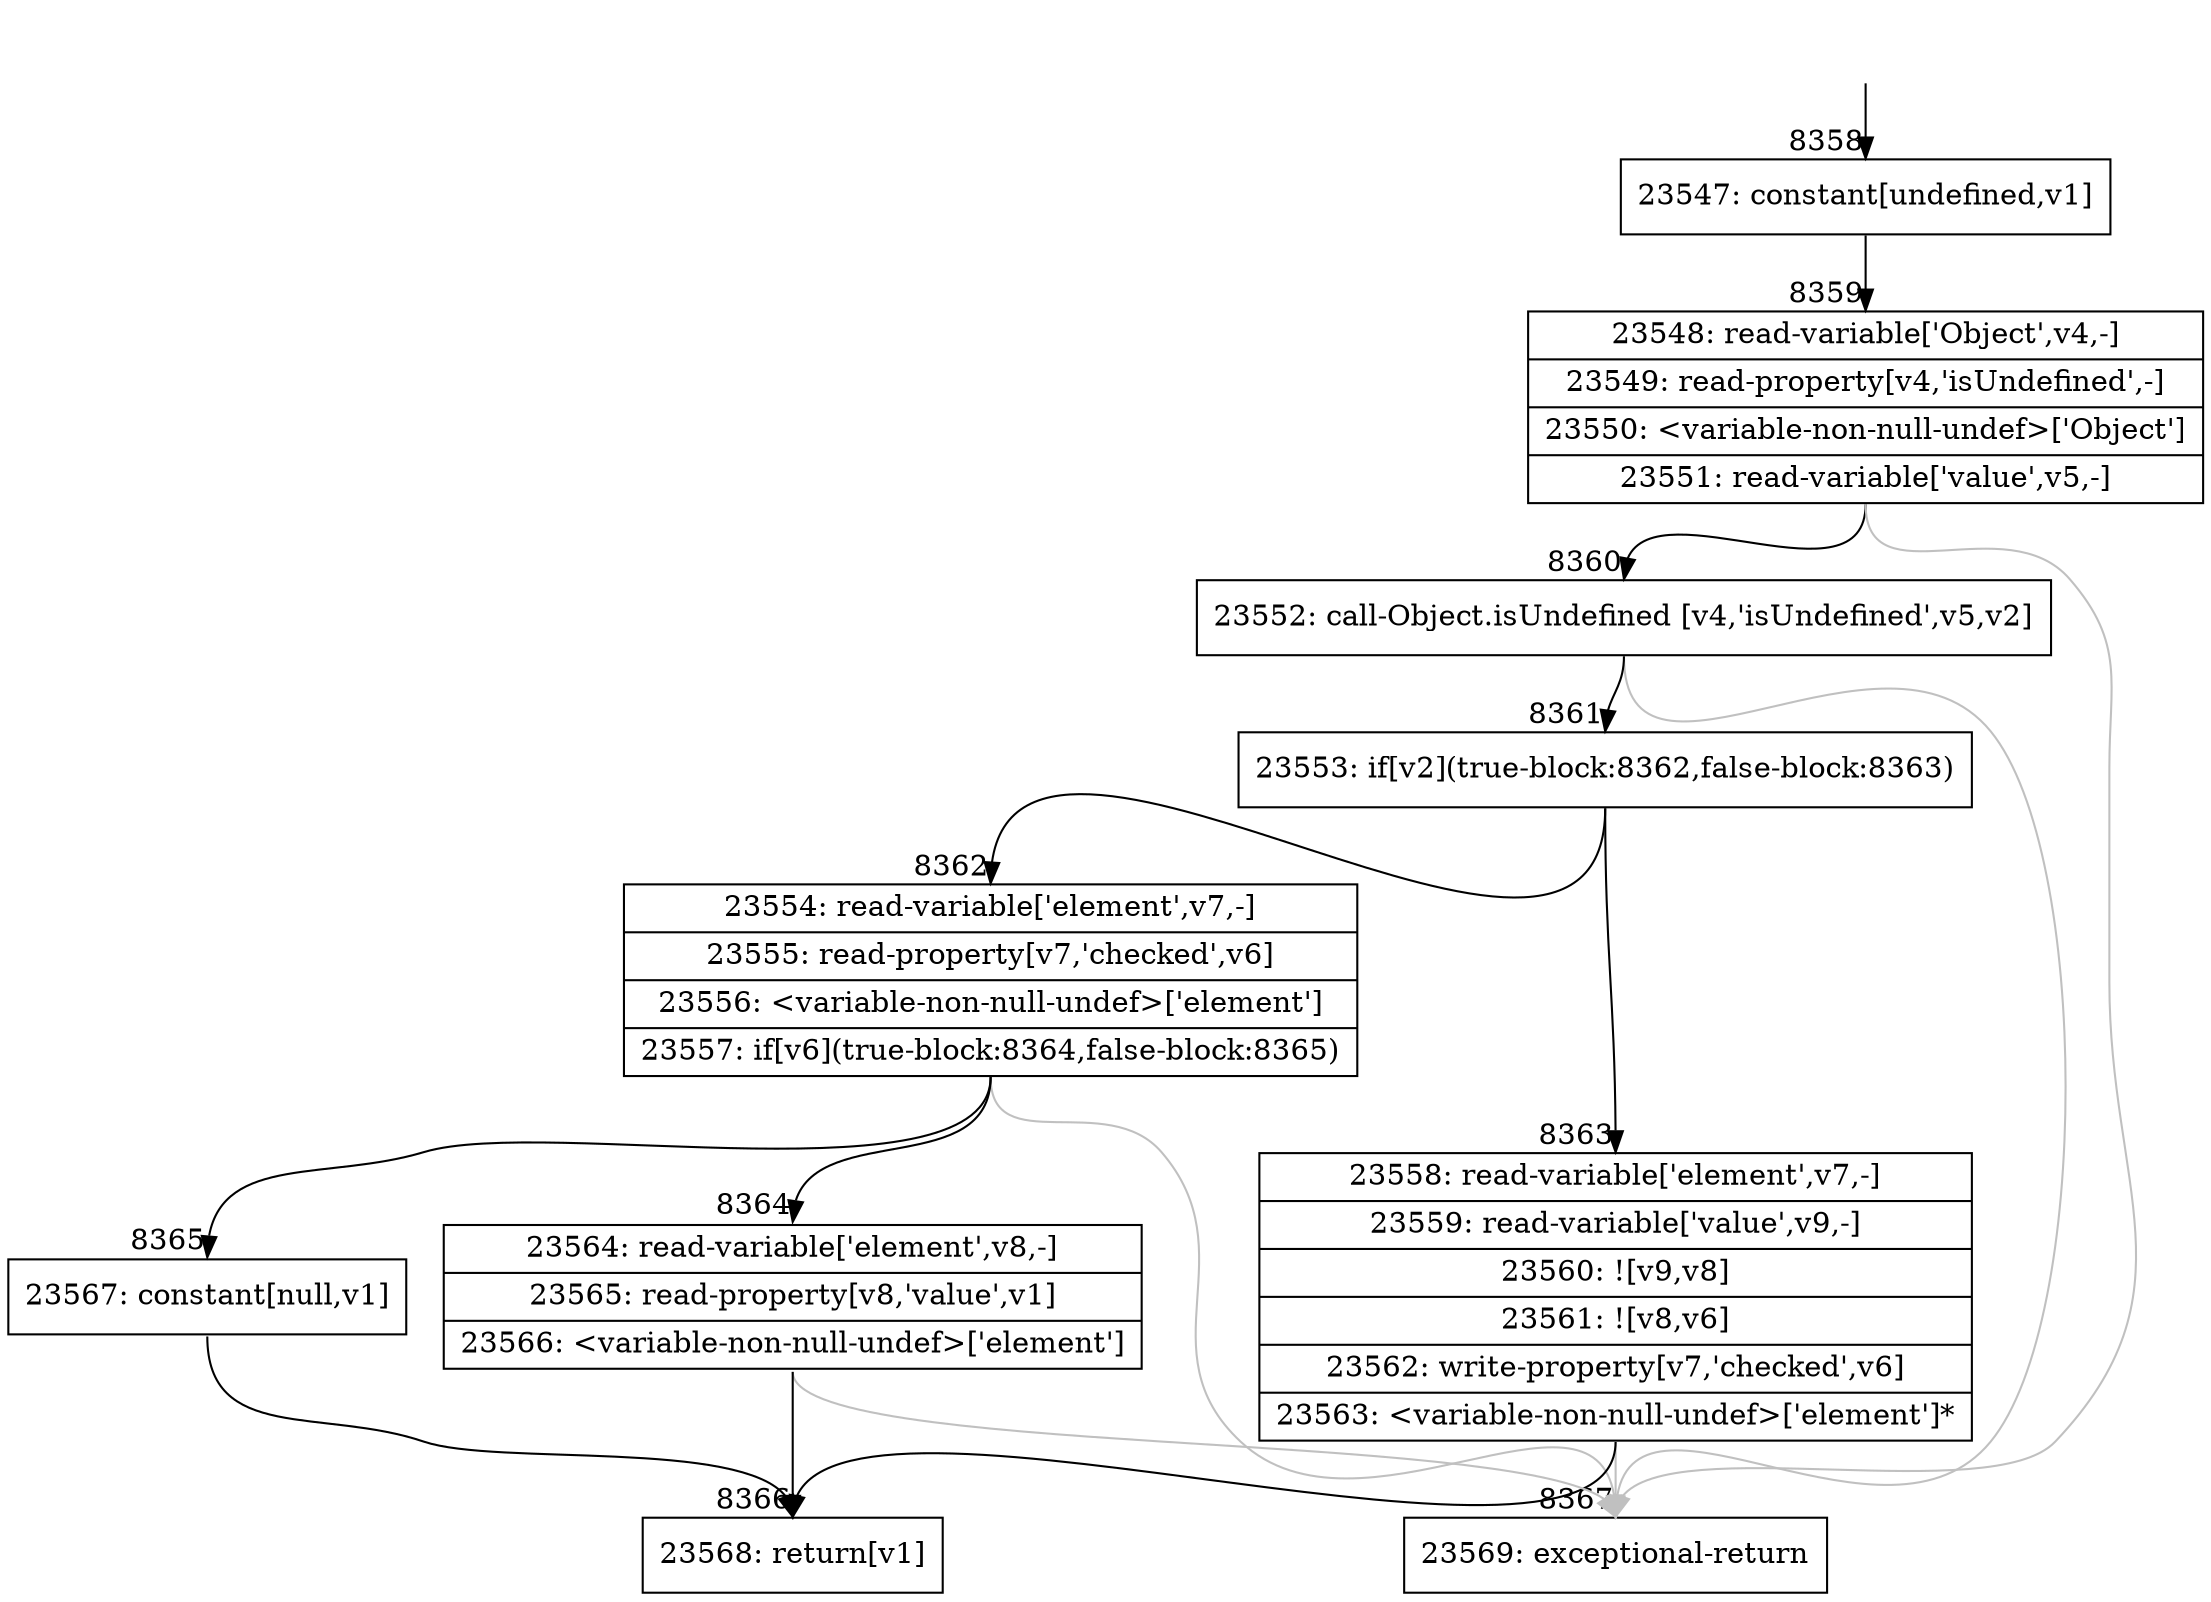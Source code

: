 digraph {
rankdir="TD"
BB_entry621[shape=none,label=""];
BB_entry621 -> BB8358 [tailport=s, headport=n, headlabel="    8358"]
BB8358 [shape=record label="{23547: constant[undefined,v1]}" ] 
BB8358 -> BB8359 [tailport=s, headport=n, headlabel="      8359"]
BB8359 [shape=record label="{23548: read-variable['Object',v4,-]|23549: read-property[v4,'isUndefined',-]|23550: \<variable-non-null-undef\>['Object']|23551: read-variable['value',v5,-]}" ] 
BB8359 -> BB8360 [tailport=s, headport=n, headlabel="      8360"]
BB8359 -> BB8367 [tailport=s, headport=n, color=gray, headlabel="      8367"]
BB8360 [shape=record label="{23552: call-Object.isUndefined [v4,'isUndefined',v5,v2]}" ] 
BB8360 -> BB8361 [tailport=s, headport=n, headlabel="      8361"]
BB8360 -> BB8367 [tailport=s, headport=n, color=gray]
BB8361 [shape=record label="{23553: if[v2](true-block:8362,false-block:8363)}" ] 
BB8361 -> BB8362 [tailport=s, headport=n, headlabel="      8362"]
BB8361 -> BB8363 [tailport=s, headport=n, headlabel="      8363"]
BB8362 [shape=record label="{23554: read-variable['element',v7,-]|23555: read-property[v7,'checked',v6]|23556: \<variable-non-null-undef\>['element']|23557: if[v6](true-block:8364,false-block:8365)}" ] 
BB8362 -> BB8364 [tailport=s, headport=n, headlabel="      8364"]
BB8362 -> BB8365 [tailport=s, headport=n, headlabel="      8365"]
BB8362 -> BB8367 [tailport=s, headport=n, color=gray]
BB8363 [shape=record label="{23558: read-variable['element',v7,-]|23559: read-variable['value',v9,-]|23560: ![v9,v8]|23561: ![v8,v6]|23562: write-property[v7,'checked',v6]|23563: \<variable-non-null-undef\>['element']*}" ] 
BB8363 -> BB8366 [tailport=s, headport=n, headlabel="      8366"]
BB8363 -> BB8367 [tailport=s, headport=n, color=gray]
BB8364 [shape=record label="{23564: read-variable['element',v8,-]|23565: read-property[v8,'value',v1]|23566: \<variable-non-null-undef\>['element']}" ] 
BB8364 -> BB8366 [tailport=s, headport=n]
BB8364 -> BB8367 [tailport=s, headport=n, color=gray]
BB8365 [shape=record label="{23567: constant[null,v1]}" ] 
BB8365 -> BB8366 [tailport=s, headport=n]
BB8366 [shape=record label="{23568: return[v1]}" ] 
BB8367 [shape=record label="{23569: exceptional-return}" ] 
//#$~ 6482
}
